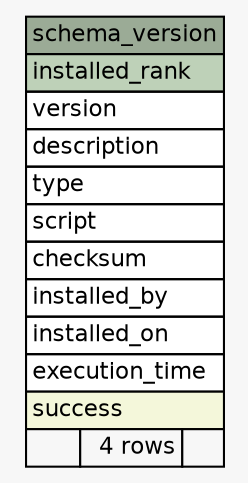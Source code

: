 // dot 2.26.3 on Linux 3.13.0-91-generic
// SchemaSpy rev Unknown
digraph "schema_version" {
  graph [
    rankdir="RL"
    bgcolor="#f7f7f7"
    nodesep="0.18"
    ranksep="0.46"
    fontname="Helvetica"
    fontsize="11"
  ];
  node [
    fontname="Helvetica"
    fontsize="11"
    shape="plaintext"
  ];
  edge [
    arrowsize="0.8"
  ];
  "schema_version" [
    label=<
    <TABLE BORDER="0" CELLBORDER="1" CELLSPACING="0" BGCOLOR="#ffffff">
      <TR><TD COLSPAN="3" BGCOLOR="#9bab96" ALIGN="CENTER">schema_version</TD></TR>
      <TR><TD PORT="installed_rank" COLSPAN="3" BGCOLOR="#bed1b8" ALIGN="LEFT">installed_rank</TD></TR>
      <TR><TD PORT="version" COLSPAN="3" ALIGN="LEFT">version</TD></TR>
      <TR><TD PORT="description" COLSPAN="3" ALIGN="LEFT">description</TD></TR>
      <TR><TD PORT="type" COLSPAN="3" ALIGN="LEFT">type</TD></TR>
      <TR><TD PORT="script" COLSPAN="3" ALIGN="LEFT">script</TD></TR>
      <TR><TD PORT="checksum" COLSPAN="3" ALIGN="LEFT">checksum</TD></TR>
      <TR><TD PORT="installed_by" COLSPAN="3" ALIGN="LEFT">installed_by</TD></TR>
      <TR><TD PORT="installed_on" COLSPAN="3" ALIGN="LEFT">installed_on</TD></TR>
      <TR><TD PORT="execution_time" COLSPAN="3" ALIGN="LEFT">execution_time</TD></TR>
      <TR><TD PORT="success" COLSPAN="3" BGCOLOR="#f4f7da" ALIGN="LEFT">success</TD></TR>
      <TR><TD ALIGN="LEFT" BGCOLOR="#f7f7f7">  </TD><TD ALIGN="RIGHT" BGCOLOR="#f7f7f7">4 rows</TD><TD ALIGN="RIGHT" BGCOLOR="#f7f7f7">  </TD></TR>
    </TABLE>>
    URL="tables/schema_version.html"
    tooltip="schema_version"
  ];
}
